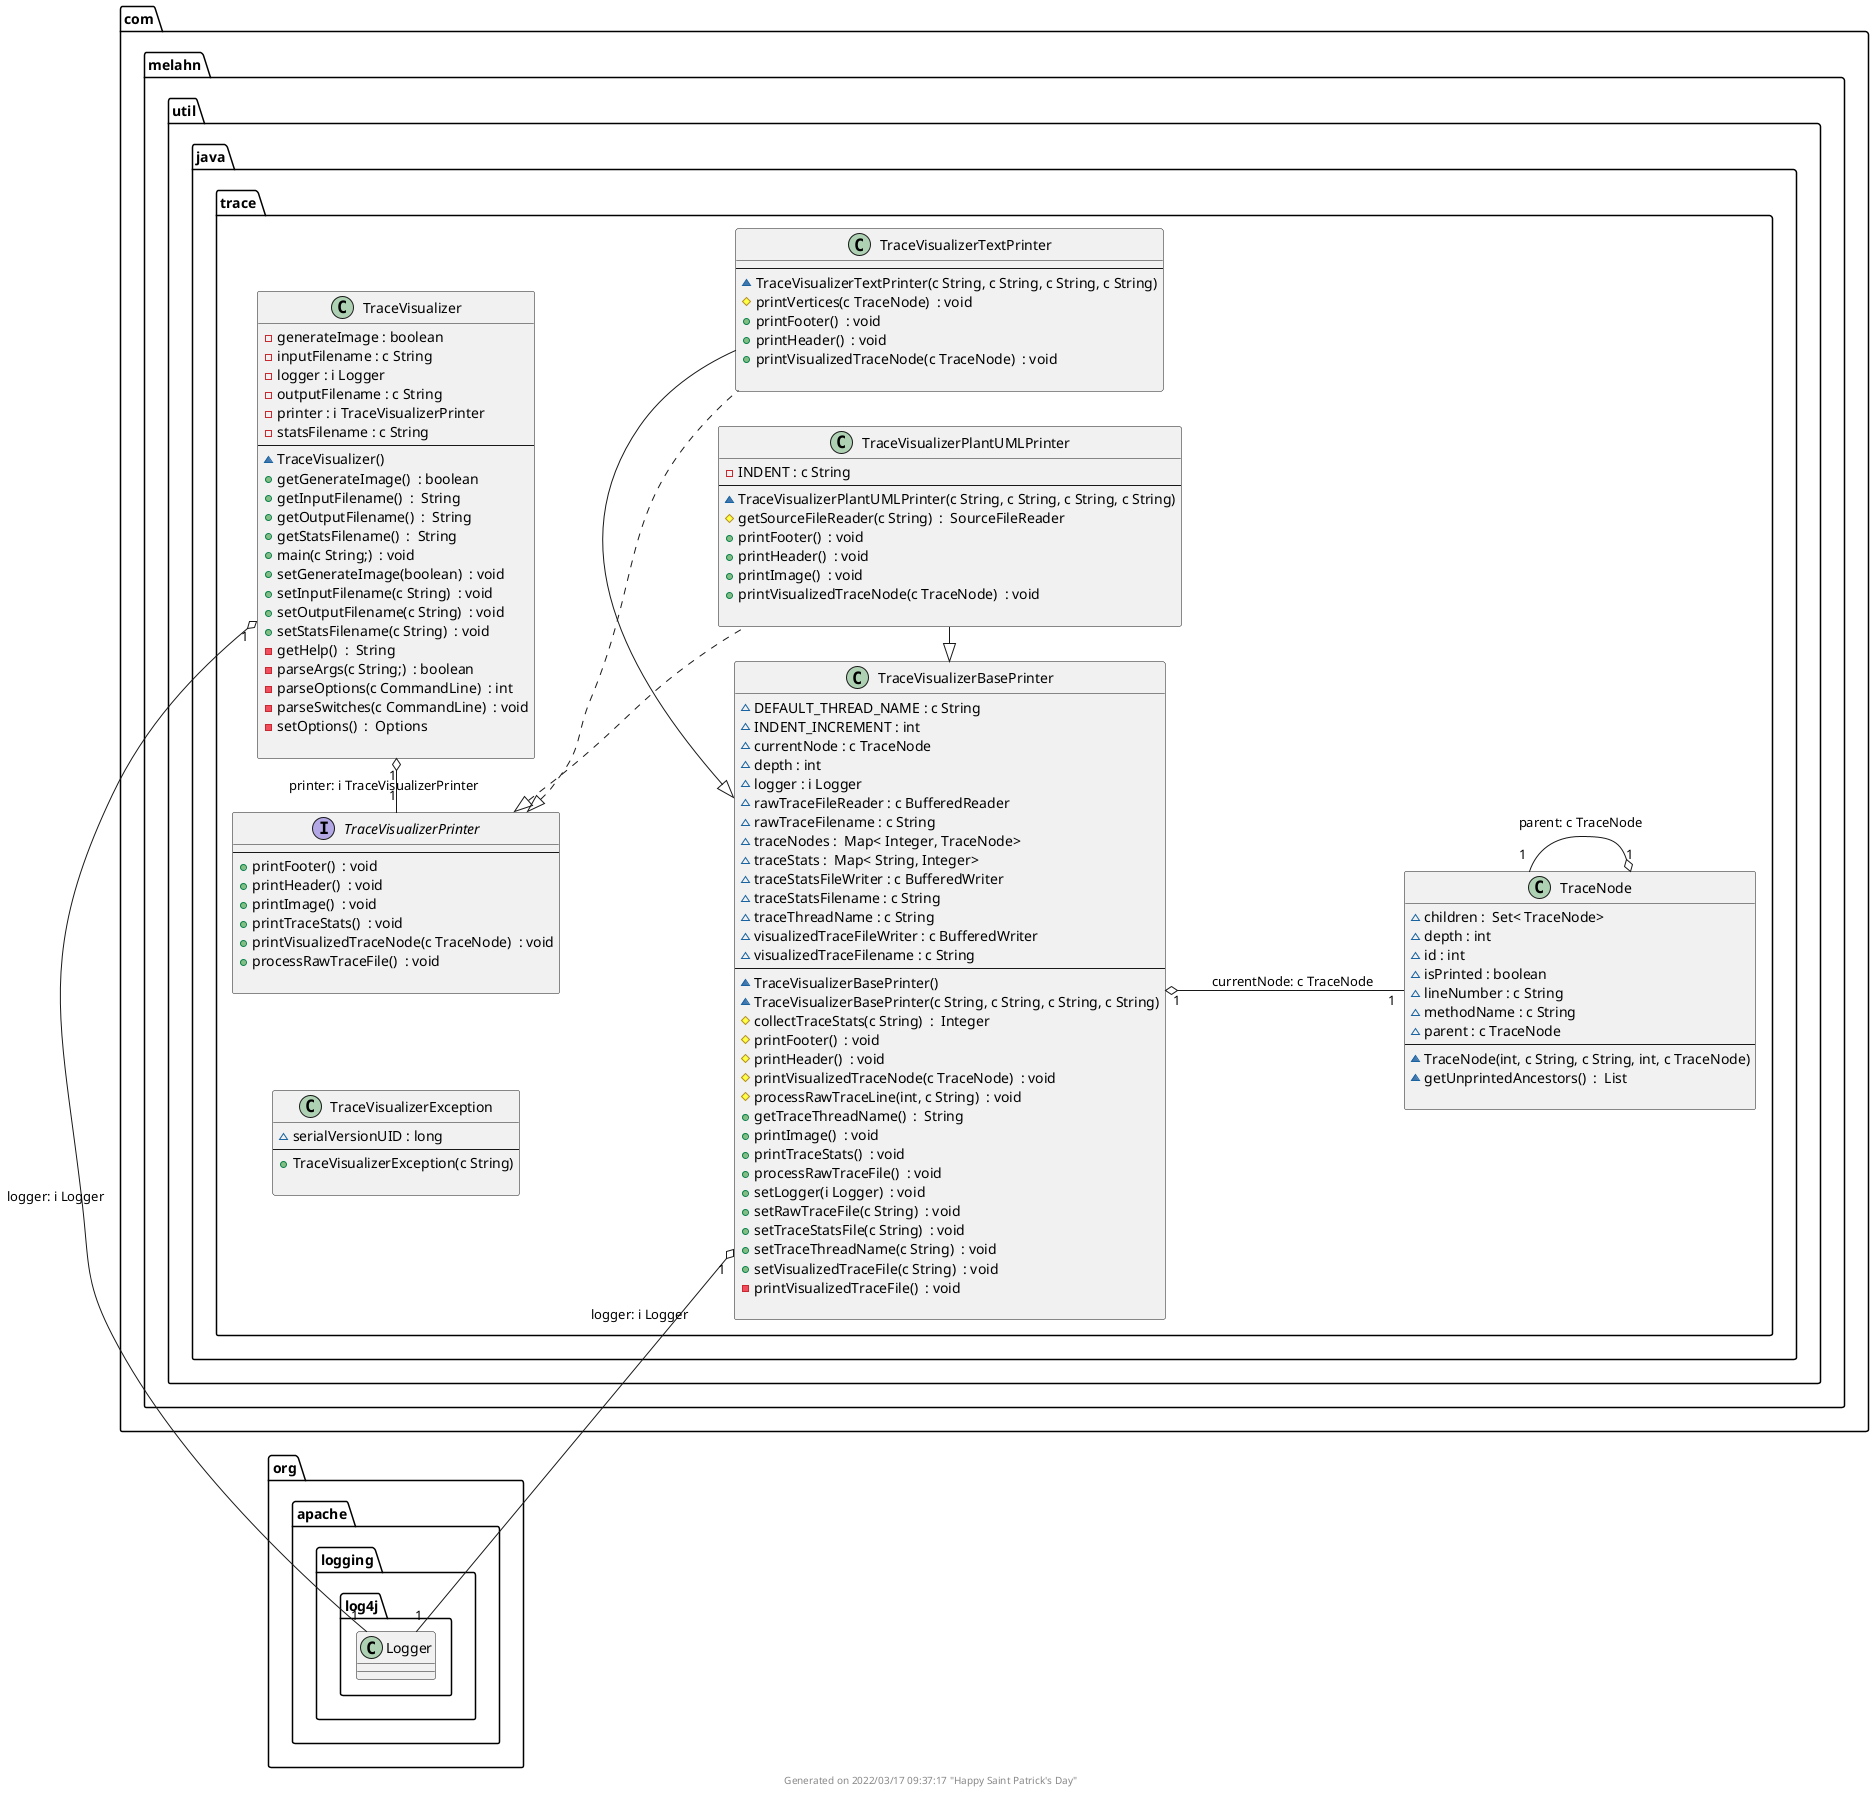 @startuml class-diagram

left to right direction
' Participants 

class com.melahn.util.java.trace.TraceVisualizerTextPrinter {
--
~   TraceVisualizerTextPrinter(c String, c String, c String, c String) 
#  printVertices(c TraceNode)  : void
+  printFooter()  : void
+  printHeader()  : void
+  printVisualizedTraceNode(c TraceNode)  : void

}
class com.melahn.util.java.trace.TraceVisualizer {
-  generateImage : boolean
-  inputFilename : c String
-  logger : i Logger
-  outputFilename : c String
-  printer : i TraceVisualizerPrinter
-  statsFilename : c String
--
~   TraceVisualizer() 
+  getGenerateImage()  : boolean
+  getInputFilename()  :  String
+  getOutputFilename()  :  String
+  getStatsFilename()  :  String
+  main(c String;)  : void
+  setGenerateImage(boolean)  : void
+  setInputFilename(c String)  : void
+  setOutputFilename(c String)  : void
+  setStatsFilename(c String)  : void
-  getHelp()  :  String
-  parseArgs(c String;)  : boolean
-  parseOptions(c CommandLine)  : int
-  parseSwitches(c CommandLine)  : void
-  setOptions()  :  Options

}
interface com.melahn.util.java.trace.TraceVisualizerPrinter {
--
+  printFooter()  : void
+  printHeader()  : void
+  printImage()  : void
+  printTraceStats()  : void
+  printVisualizedTraceNode(c TraceNode)  : void
+  processRawTraceFile()  : void

}
class com.melahn.util.java.trace.TraceVisualizerBasePrinter {
~  DEFAULT_THREAD_NAME : c String
~  INDENT_INCREMENT : int
~  currentNode : c TraceNode
~  depth : int
~  logger : i Logger
~  rawTraceFileReader : c BufferedReader
~  rawTraceFilename : c String
~  traceNodes :  Map< Integer, TraceNode>
~  traceStats :  Map< String, Integer>
~  traceStatsFileWriter : c BufferedWriter
~  traceStatsFilename : c String
~  traceThreadName : c String
~  visualizedTraceFileWriter : c BufferedWriter
~  visualizedTraceFilename : c String
--
~   TraceVisualizerBasePrinter() 
~   TraceVisualizerBasePrinter(c String, c String, c String, c String) 
#  collectTraceStats(c String)  :  Integer
#  printFooter()  : void
#  printHeader()  : void
#  printVisualizedTraceNode(c TraceNode)  : void
#  processRawTraceLine(int, c String)  : void
+  getTraceThreadName()  :  String
+  printImage()  : void
+  printTraceStats()  : void
+  processRawTraceFile()  : void
+  setLogger(i Logger)  : void
+  setRawTraceFile(c String)  : void
+  setTraceStatsFile(c String)  : void
+  setTraceThreadName(c String)  : void
+  setVisualizedTraceFile(c String)  : void
-  printVisualizedTraceFile()  : void

}
class com.melahn.util.java.trace.TraceVisualizerException {
~  serialVersionUID : long
--
+   TraceVisualizerException(c String) 

}
class com.melahn.util.java.trace.TraceVisualizerPlantUMLPrinter {
-  INDENT : c String
--
~   TraceVisualizerPlantUMLPrinter(c String, c String, c String, c String) 
#  getSourceFileReader(c String)  :  SourceFileReader
+  printFooter()  : void
+  printHeader()  : void
+  printImage()  : void
+  printVisualizedTraceNode(c TraceNode)  : void

}
class com.melahn.util.java.trace.TraceNode {
~  children :  Set< TraceNode>
~  depth : int
~  id : int
~  isPrinted : boolean
~  lineNumber : c String
~  methodName : c String
~  parent : c TraceNode
--
~   TraceNode(int, c String, c String, int, c TraceNode) 
~  getUnprintedAncestors()  :  List

}

' Relations 

com.melahn.util.java.trace.TraceVisualizer "1"  o-left-  "1" com.melahn.util.java.trace.TraceVisualizerPrinter  : printer: i TraceVisualizerPrinter
com.melahn.util.java.trace.TraceVisualizerBasePrinter "1"  o-left-  "1" org.apache.logging.log4j.Logger  : logger: i Logger
com.melahn.util.java.trace.TraceVisualizerBasePrinter "1"  o-down-  "1" com.melahn.util.java.trace.TraceNode  : currentNode: c TraceNode
com.melahn.util.java.trace.TraceVisualizer "1"  o-left-  "1" org.apache.logging.log4j.Logger  : logger: i Logger
com.melahn.util.java.trace.TraceNode "1"  o-left-  "1" com.melahn.util.java.trace.TraceNode  : parent: c TraceNode
com.melahn.util.java.trace.TraceVisualizerPlantUMLPrinter  -up|>  com.melahn.util.java.trace.TraceVisualizerBasePrinter
com.melahn.util.java.trace.TraceVisualizerTextPrinter  -up|>  com.melahn.util.java.trace.TraceVisualizerBasePrinter
com.melahn.util.java.trace.TraceVisualizerPlantUMLPrinter  ..up|>  com.melahn.util.java.trace.TraceVisualizerPrinter
com.melahn.util.java.trace.TraceVisualizerTextPrinter  ..up|>  com.melahn.util.java.trace.TraceVisualizerPrinter

' Notes 

center footer Generated on 2022/03/17 09:37:17 "Happy Saint Patrick's Day" 

@enduml
